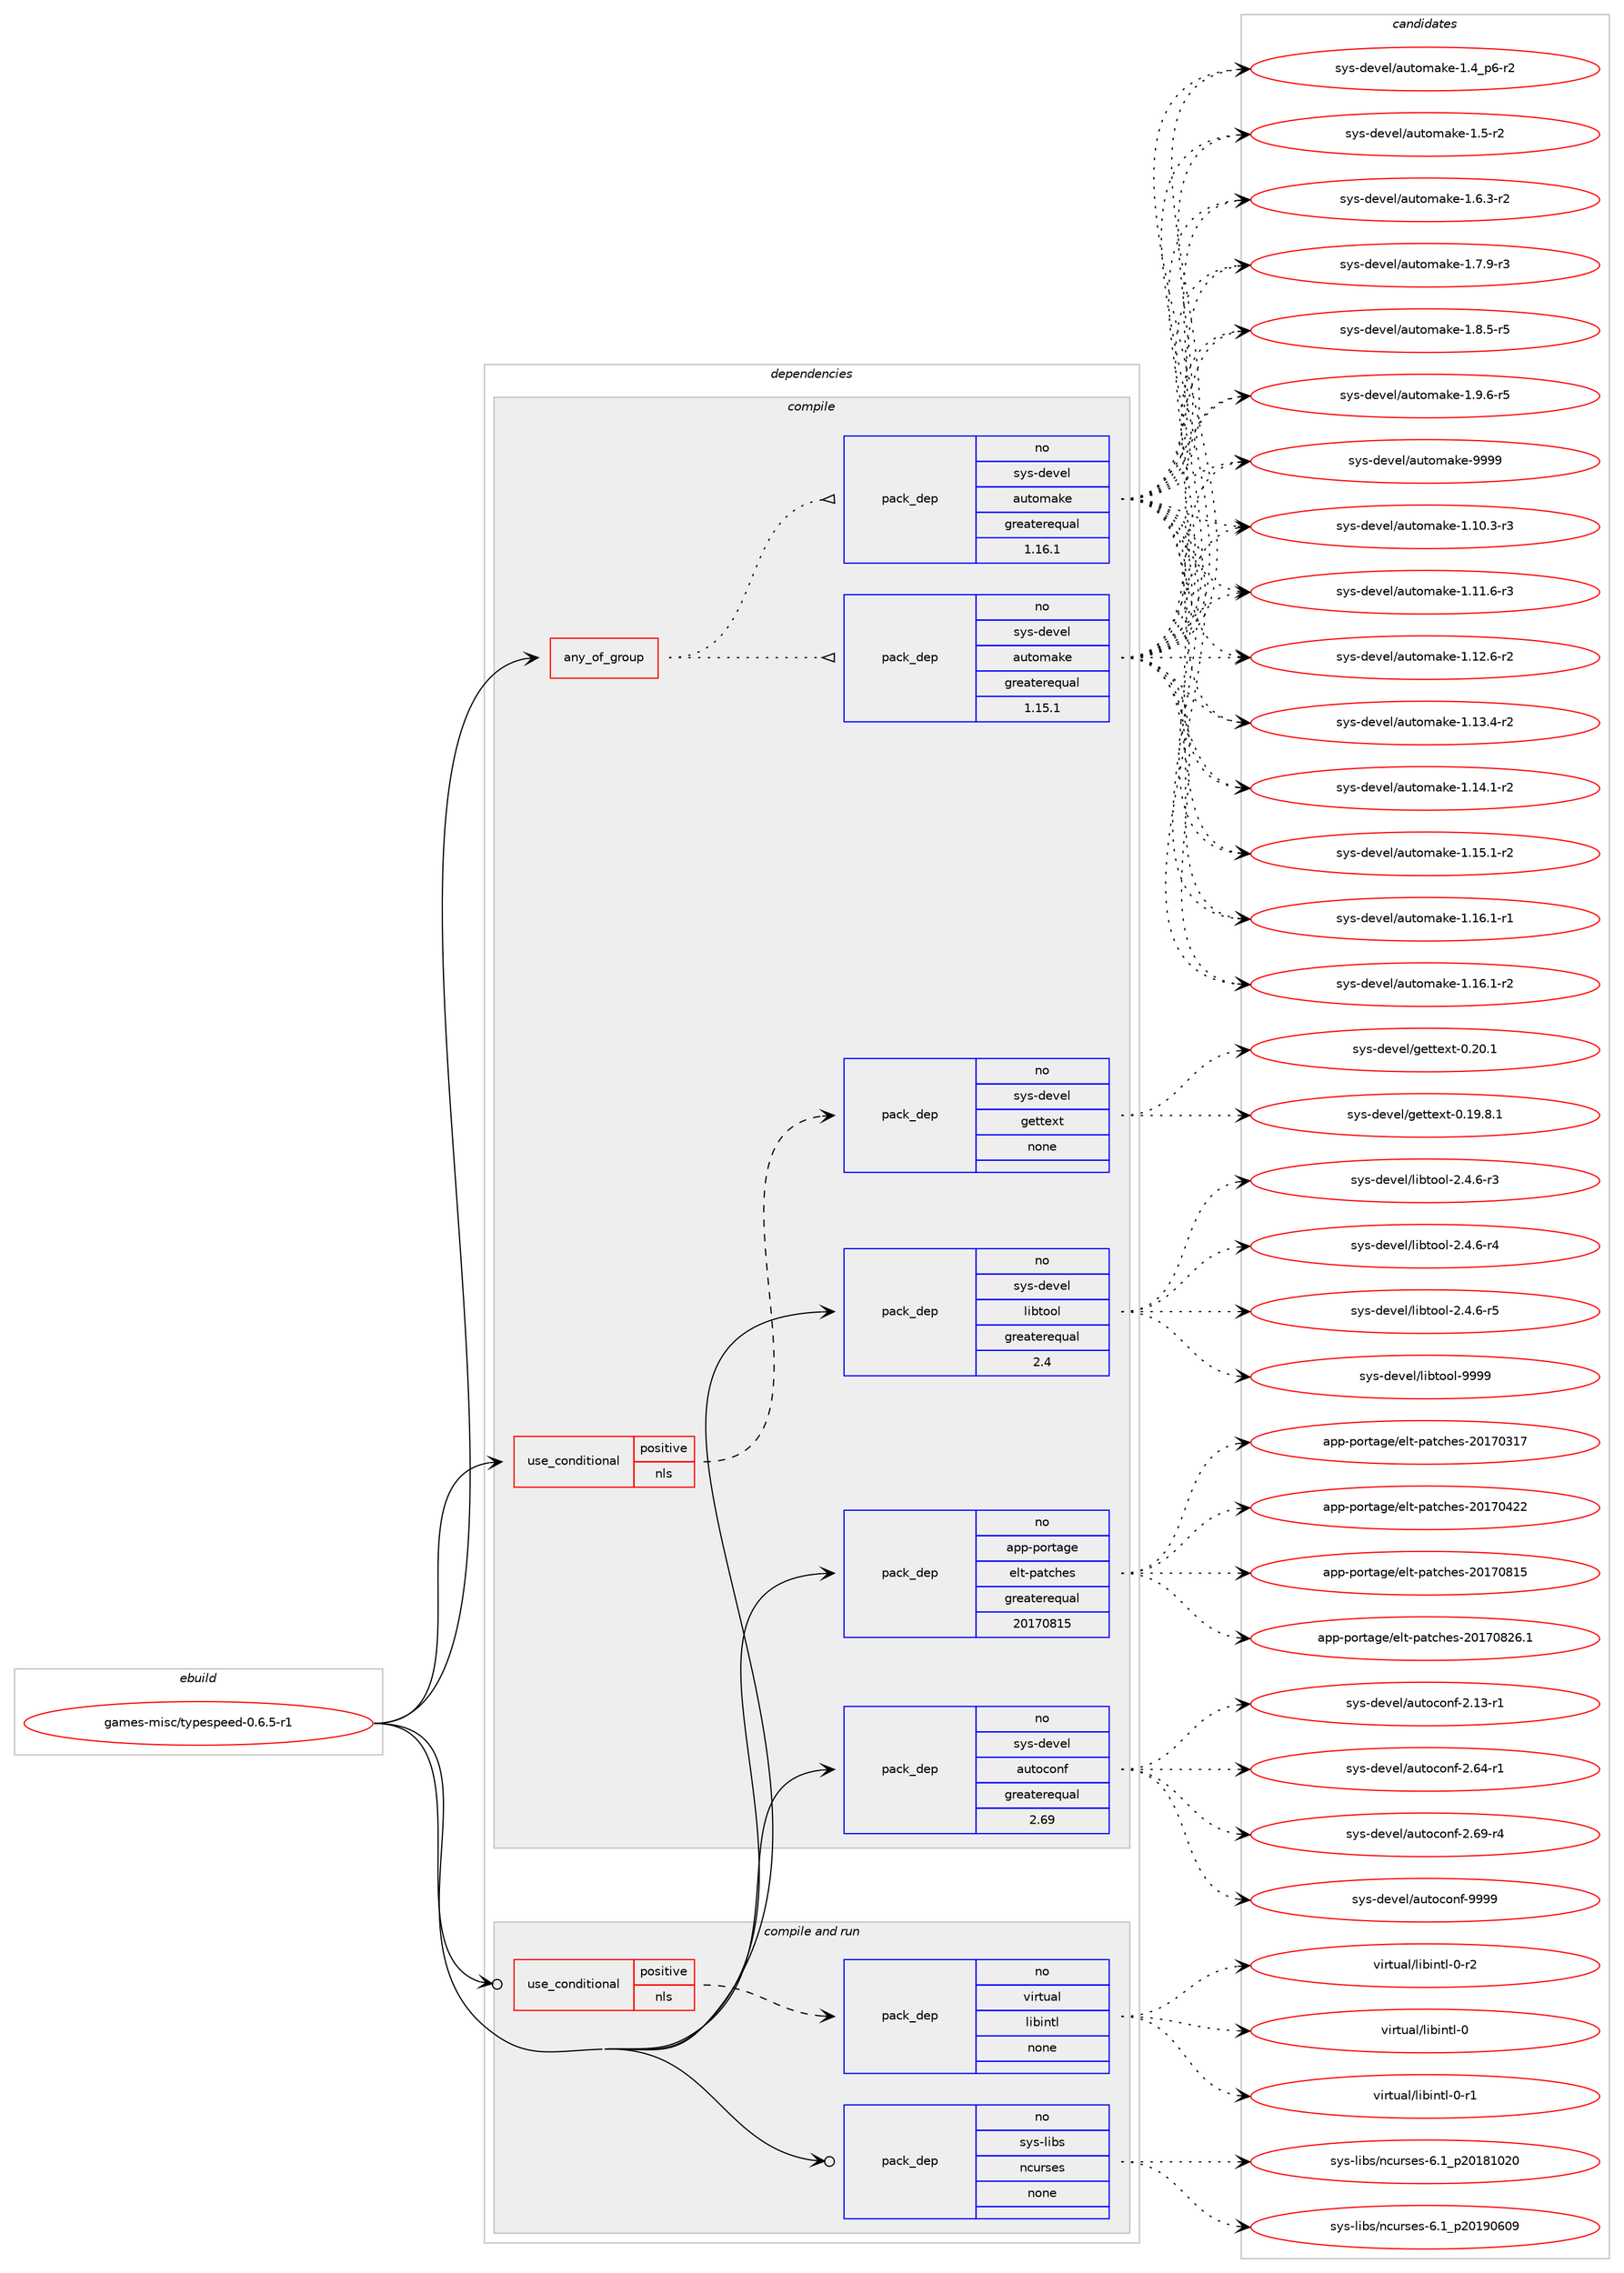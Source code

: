 digraph prolog {

# *************
# Graph options
# *************

newrank=true;
concentrate=true;
compound=true;
graph [rankdir=LR,fontname=Helvetica,fontsize=10,ranksep=1.5];#, ranksep=2.5, nodesep=0.2];
edge  [arrowhead=vee];
node  [fontname=Helvetica,fontsize=10];

# **********
# The ebuild
# **********

subgraph cluster_leftcol {
color=gray;
rank=same;
label=<<i>ebuild</i>>;
id [label="games-misc/typespeed-0.6.5-r1", color=red, width=4, href="../games-misc/typespeed-0.6.5-r1.svg"];
}

# ****************
# The dependencies
# ****************

subgraph cluster_midcol {
color=gray;
label=<<i>dependencies</i>>;
subgraph cluster_compile {
fillcolor="#eeeeee";
style=filled;
label=<<i>compile</i>>;
subgraph any12087 {
dependency741048 [label=<<TABLE BORDER="0" CELLBORDER="1" CELLSPACING="0" CELLPADDING="4"><TR><TD CELLPADDING="10">any_of_group</TD></TR></TABLE>>, shape=none, color=red];subgraph pack543603 {
dependency741049 [label=<<TABLE BORDER="0" CELLBORDER="1" CELLSPACING="0" CELLPADDING="4" WIDTH="220"><TR><TD ROWSPAN="6" CELLPADDING="30">pack_dep</TD></TR><TR><TD WIDTH="110">no</TD></TR><TR><TD>sys-devel</TD></TR><TR><TD>automake</TD></TR><TR><TD>greaterequal</TD></TR><TR><TD>1.16.1</TD></TR></TABLE>>, shape=none, color=blue];
}
dependency741048:e -> dependency741049:w [weight=20,style="dotted",arrowhead="oinv"];
subgraph pack543604 {
dependency741050 [label=<<TABLE BORDER="0" CELLBORDER="1" CELLSPACING="0" CELLPADDING="4" WIDTH="220"><TR><TD ROWSPAN="6" CELLPADDING="30">pack_dep</TD></TR><TR><TD WIDTH="110">no</TD></TR><TR><TD>sys-devel</TD></TR><TR><TD>automake</TD></TR><TR><TD>greaterequal</TD></TR><TR><TD>1.15.1</TD></TR></TABLE>>, shape=none, color=blue];
}
dependency741048:e -> dependency741050:w [weight=20,style="dotted",arrowhead="oinv"];
}
id:e -> dependency741048:w [weight=20,style="solid",arrowhead="vee"];
subgraph cond184979 {
dependency741051 [label=<<TABLE BORDER="0" CELLBORDER="1" CELLSPACING="0" CELLPADDING="4"><TR><TD ROWSPAN="3" CELLPADDING="10">use_conditional</TD></TR><TR><TD>positive</TD></TR><TR><TD>nls</TD></TR></TABLE>>, shape=none, color=red];
subgraph pack543605 {
dependency741052 [label=<<TABLE BORDER="0" CELLBORDER="1" CELLSPACING="0" CELLPADDING="4" WIDTH="220"><TR><TD ROWSPAN="6" CELLPADDING="30">pack_dep</TD></TR><TR><TD WIDTH="110">no</TD></TR><TR><TD>sys-devel</TD></TR><TR><TD>gettext</TD></TR><TR><TD>none</TD></TR><TR><TD></TD></TR></TABLE>>, shape=none, color=blue];
}
dependency741051:e -> dependency741052:w [weight=20,style="dashed",arrowhead="vee"];
}
id:e -> dependency741051:w [weight=20,style="solid",arrowhead="vee"];
subgraph pack543606 {
dependency741053 [label=<<TABLE BORDER="0" CELLBORDER="1" CELLSPACING="0" CELLPADDING="4" WIDTH="220"><TR><TD ROWSPAN="6" CELLPADDING="30">pack_dep</TD></TR><TR><TD WIDTH="110">no</TD></TR><TR><TD>app-portage</TD></TR><TR><TD>elt-patches</TD></TR><TR><TD>greaterequal</TD></TR><TR><TD>20170815</TD></TR></TABLE>>, shape=none, color=blue];
}
id:e -> dependency741053:w [weight=20,style="solid",arrowhead="vee"];
subgraph pack543607 {
dependency741054 [label=<<TABLE BORDER="0" CELLBORDER="1" CELLSPACING="0" CELLPADDING="4" WIDTH="220"><TR><TD ROWSPAN="6" CELLPADDING="30">pack_dep</TD></TR><TR><TD WIDTH="110">no</TD></TR><TR><TD>sys-devel</TD></TR><TR><TD>autoconf</TD></TR><TR><TD>greaterequal</TD></TR><TR><TD>2.69</TD></TR></TABLE>>, shape=none, color=blue];
}
id:e -> dependency741054:w [weight=20,style="solid",arrowhead="vee"];
subgraph pack543608 {
dependency741055 [label=<<TABLE BORDER="0" CELLBORDER="1" CELLSPACING="0" CELLPADDING="4" WIDTH="220"><TR><TD ROWSPAN="6" CELLPADDING="30">pack_dep</TD></TR><TR><TD WIDTH="110">no</TD></TR><TR><TD>sys-devel</TD></TR><TR><TD>libtool</TD></TR><TR><TD>greaterequal</TD></TR><TR><TD>2.4</TD></TR></TABLE>>, shape=none, color=blue];
}
id:e -> dependency741055:w [weight=20,style="solid",arrowhead="vee"];
}
subgraph cluster_compileandrun {
fillcolor="#eeeeee";
style=filled;
label=<<i>compile and run</i>>;
subgraph cond184980 {
dependency741056 [label=<<TABLE BORDER="0" CELLBORDER="1" CELLSPACING="0" CELLPADDING="4"><TR><TD ROWSPAN="3" CELLPADDING="10">use_conditional</TD></TR><TR><TD>positive</TD></TR><TR><TD>nls</TD></TR></TABLE>>, shape=none, color=red];
subgraph pack543609 {
dependency741057 [label=<<TABLE BORDER="0" CELLBORDER="1" CELLSPACING="0" CELLPADDING="4" WIDTH="220"><TR><TD ROWSPAN="6" CELLPADDING="30">pack_dep</TD></TR><TR><TD WIDTH="110">no</TD></TR><TR><TD>virtual</TD></TR><TR><TD>libintl</TD></TR><TR><TD>none</TD></TR><TR><TD></TD></TR></TABLE>>, shape=none, color=blue];
}
dependency741056:e -> dependency741057:w [weight=20,style="dashed",arrowhead="vee"];
}
id:e -> dependency741056:w [weight=20,style="solid",arrowhead="odotvee"];
subgraph pack543610 {
dependency741058 [label=<<TABLE BORDER="0" CELLBORDER="1" CELLSPACING="0" CELLPADDING="4" WIDTH="220"><TR><TD ROWSPAN="6" CELLPADDING="30">pack_dep</TD></TR><TR><TD WIDTH="110">no</TD></TR><TR><TD>sys-libs</TD></TR><TR><TD>ncurses</TD></TR><TR><TD>none</TD></TR><TR><TD></TD></TR></TABLE>>, shape=none, color=blue];
}
id:e -> dependency741058:w [weight=20,style="solid",arrowhead="odotvee"];
}
subgraph cluster_run {
fillcolor="#eeeeee";
style=filled;
label=<<i>run</i>>;
}
}

# **************
# The candidates
# **************

subgraph cluster_choices {
rank=same;
color=gray;
label=<<i>candidates</i>>;

subgraph choice543603 {
color=black;
nodesep=1;
choice11512111545100101118101108479711711611110997107101454946494846514511451 [label="sys-devel/automake-1.10.3-r3", color=red, width=4,href="../sys-devel/automake-1.10.3-r3.svg"];
choice11512111545100101118101108479711711611110997107101454946494946544511451 [label="sys-devel/automake-1.11.6-r3", color=red, width=4,href="../sys-devel/automake-1.11.6-r3.svg"];
choice11512111545100101118101108479711711611110997107101454946495046544511450 [label="sys-devel/automake-1.12.6-r2", color=red, width=4,href="../sys-devel/automake-1.12.6-r2.svg"];
choice11512111545100101118101108479711711611110997107101454946495146524511450 [label="sys-devel/automake-1.13.4-r2", color=red, width=4,href="../sys-devel/automake-1.13.4-r2.svg"];
choice11512111545100101118101108479711711611110997107101454946495246494511450 [label="sys-devel/automake-1.14.1-r2", color=red, width=4,href="../sys-devel/automake-1.14.1-r2.svg"];
choice11512111545100101118101108479711711611110997107101454946495346494511450 [label="sys-devel/automake-1.15.1-r2", color=red, width=4,href="../sys-devel/automake-1.15.1-r2.svg"];
choice11512111545100101118101108479711711611110997107101454946495446494511449 [label="sys-devel/automake-1.16.1-r1", color=red, width=4,href="../sys-devel/automake-1.16.1-r1.svg"];
choice11512111545100101118101108479711711611110997107101454946495446494511450 [label="sys-devel/automake-1.16.1-r2", color=red, width=4,href="../sys-devel/automake-1.16.1-r2.svg"];
choice115121115451001011181011084797117116111109971071014549465295112544511450 [label="sys-devel/automake-1.4_p6-r2", color=red, width=4,href="../sys-devel/automake-1.4_p6-r2.svg"];
choice11512111545100101118101108479711711611110997107101454946534511450 [label="sys-devel/automake-1.5-r2", color=red, width=4,href="../sys-devel/automake-1.5-r2.svg"];
choice115121115451001011181011084797117116111109971071014549465446514511450 [label="sys-devel/automake-1.6.3-r2", color=red, width=4,href="../sys-devel/automake-1.6.3-r2.svg"];
choice115121115451001011181011084797117116111109971071014549465546574511451 [label="sys-devel/automake-1.7.9-r3", color=red, width=4,href="../sys-devel/automake-1.7.9-r3.svg"];
choice115121115451001011181011084797117116111109971071014549465646534511453 [label="sys-devel/automake-1.8.5-r5", color=red, width=4,href="../sys-devel/automake-1.8.5-r5.svg"];
choice115121115451001011181011084797117116111109971071014549465746544511453 [label="sys-devel/automake-1.9.6-r5", color=red, width=4,href="../sys-devel/automake-1.9.6-r5.svg"];
choice115121115451001011181011084797117116111109971071014557575757 [label="sys-devel/automake-9999", color=red, width=4,href="../sys-devel/automake-9999.svg"];
dependency741049:e -> choice11512111545100101118101108479711711611110997107101454946494846514511451:w [style=dotted,weight="100"];
dependency741049:e -> choice11512111545100101118101108479711711611110997107101454946494946544511451:w [style=dotted,weight="100"];
dependency741049:e -> choice11512111545100101118101108479711711611110997107101454946495046544511450:w [style=dotted,weight="100"];
dependency741049:e -> choice11512111545100101118101108479711711611110997107101454946495146524511450:w [style=dotted,weight="100"];
dependency741049:e -> choice11512111545100101118101108479711711611110997107101454946495246494511450:w [style=dotted,weight="100"];
dependency741049:e -> choice11512111545100101118101108479711711611110997107101454946495346494511450:w [style=dotted,weight="100"];
dependency741049:e -> choice11512111545100101118101108479711711611110997107101454946495446494511449:w [style=dotted,weight="100"];
dependency741049:e -> choice11512111545100101118101108479711711611110997107101454946495446494511450:w [style=dotted,weight="100"];
dependency741049:e -> choice115121115451001011181011084797117116111109971071014549465295112544511450:w [style=dotted,weight="100"];
dependency741049:e -> choice11512111545100101118101108479711711611110997107101454946534511450:w [style=dotted,weight="100"];
dependency741049:e -> choice115121115451001011181011084797117116111109971071014549465446514511450:w [style=dotted,weight="100"];
dependency741049:e -> choice115121115451001011181011084797117116111109971071014549465546574511451:w [style=dotted,weight="100"];
dependency741049:e -> choice115121115451001011181011084797117116111109971071014549465646534511453:w [style=dotted,weight="100"];
dependency741049:e -> choice115121115451001011181011084797117116111109971071014549465746544511453:w [style=dotted,weight="100"];
dependency741049:e -> choice115121115451001011181011084797117116111109971071014557575757:w [style=dotted,weight="100"];
}
subgraph choice543604 {
color=black;
nodesep=1;
choice11512111545100101118101108479711711611110997107101454946494846514511451 [label="sys-devel/automake-1.10.3-r3", color=red, width=4,href="../sys-devel/automake-1.10.3-r3.svg"];
choice11512111545100101118101108479711711611110997107101454946494946544511451 [label="sys-devel/automake-1.11.6-r3", color=red, width=4,href="../sys-devel/automake-1.11.6-r3.svg"];
choice11512111545100101118101108479711711611110997107101454946495046544511450 [label="sys-devel/automake-1.12.6-r2", color=red, width=4,href="../sys-devel/automake-1.12.6-r2.svg"];
choice11512111545100101118101108479711711611110997107101454946495146524511450 [label="sys-devel/automake-1.13.4-r2", color=red, width=4,href="../sys-devel/automake-1.13.4-r2.svg"];
choice11512111545100101118101108479711711611110997107101454946495246494511450 [label="sys-devel/automake-1.14.1-r2", color=red, width=4,href="../sys-devel/automake-1.14.1-r2.svg"];
choice11512111545100101118101108479711711611110997107101454946495346494511450 [label="sys-devel/automake-1.15.1-r2", color=red, width=4,href="../sys-devel/automake-1.15.1-r2.svg"];
choice11512111545100101118101108479711711611110997107101454946495446494511449 [label="sys-devel/automake-1.16.1-r1", color=red, width=4,href="../sys-devel/automake-1.16.1-r1.svg"];
choice11512111545100101118101108479711711611110997107101454946495446494511450 [label="sys-devel/automake-1.16.1-r2", color=red, width=4,href="../sys-devel/automake-1.16.1-r2.svg"];
choice115121115451001011181011084797117116111109971071014549465295112544511450 [label="sys-devel/automake-1.4_p6-r2", color=red, width=4,href="../sys-devel/automake-1.4_p6-r2.svg"];
choice11512111545100101118101108479711711611110997107101454946534511450 [label="sys-devel/automake-1.5-r2", color=red, width=4,href="../sys-devel/automake-1.5-r2.svg"];
choice115121115451001011181011084797117116111109971071014549465446514511450 [label="sys-devel/automake-1.6.3-r2", color=red, width=4,href="../sys-devel/automake-1.6.3-r2.svg"];
choice115121115451001011181011084797117116111109971071014549465546574511451 [label="sys-devel/automake-1.7.9-r3", color=red, width=4,href="../sys-devel/automake-1.7.9-r3.svg"];
choice115121115451001011181011084797117116111109971071014549465646534511453 [label="sys-devel/automake-1.8.5-r5", color=red, width=4,href="../sys-devel/automake-1.8.5-r5.svg"];
choice115121115451001011181011084797117116111109971071014549465746544511453 [label="sys-devel/automake-1.9.6-r5", color=red, width=4,href="../sys-devel/automake-1.9.6-r5.svg"];
choice115121115451001011181011084797117116111109971071014557575757 [label="sys-devel/automake-9999", color=red, width=4,href="../sys-devel/automake-9999.svg"];
dependency741050:e -> choice11512111545100101118101108479711711611110997107101454946494846514511451:w [style=dotted,weight="100"];
dependency741050:e -> choice11512111545100101118101108479711711611110997107101454946494946544511451:w [style=dotted,weight="100"];
dependency741050:e -> choice11512111545100101118101108479711711611110997107101454946495046544511450:w [style=dotted,weight="100"];
dependency741050:e -> choice11512111545100101118101108479711711611110997107101454946495146524511450:w [style=dotted,weight="100"];
dependency741050:e -> choice11512111545100101118101108479711711611110997107101454946495246494511450:w [style=dotted,weight="100"];
dependency741050:e -> choice11512111545100101118101108479711711611110997107101454946495346494511450:w [style=dotted,weight="100"];
dependency741050:e -> choice11512111545100101118101108479711711611110997107101454946495446494511449:w [style=dotted,weight="100"];
dependency741050:e -> choice11512111545100101118101108479711711611110997107101454946495446494511450:w [style=dotted,weight="100"];
dependency741050:e -> choice115121115451001011181011084797117116111109971071014549465295112544511450:w [style=dotted,weight="100"];
dependency741050:e -> choice11512111545100101118101108479711711611110997107101454946534511450:w [style=dotted,weight="100"];
dependency741050:e -> choice115121115451001011181011084797117116111109971071014549465446514511450:w [style=dotted,weight="100"];
dependency741050:e -> choice115121115451001011181011084797117116111109971071014549465546574511451:w [style=dotted,weight="100"];
dependency741050:e -> choice115121115451001011181011084797117116111109971071014549465646534511453:w [style=dotted,weight="100"];
dependency741050:e -> choice115121115451001011181011084797117116111109971071014549465746544511453:w [style=dotted,weight="100"];
dependency741050:e -> choice115121115451001011181011084797117116111109971071014557575757:w [style=dotted,weight="100"];
}
subgraph choice543605 {
color=black;
nodesep=1;
choice1151211154510010111810110847103101116116101120116454846495746564649 [label="sys-devel/gettext-0.19.8.1", color=red, width=4,href="../sys-devel/gettext-0.19.8.1.svg"];
choice115121115451001011181011084710310111611610112011645484650484649 [label="sys-devel/gettext-0.20.1", color=red, width=4,href="../sys-devel/gettext-0.20.1.svg"];
dependency741052:e -> choice1151211154510010111810110847103101116116101120116454846495746564649:w [style=dotted,weight="100"];
dependency741052:e -> choice115121115451001011181011084710310111611610112011645484650484649:w [style=dotted,weight="100"];
}
subgraph choice543606 {
color=black;
nodesep=1;
choice97112112451121111141169710310147101108116451129711699104101115455048495548514955 [label="app-portage/elt-patches-20170317", color=red, width=4,href="../app-portage/elt-patches-20170317.svg"];
choice97112112451121111141169710310147101108116451129711699104101115455048495548525050 [label="app-portage/elt-patches-20170422", color=red, width=4,href="../app-portage/elt-patches-20170422.svg"];
choice97112112451121111141169710310147101108116451129711699104101115455048495548564953 [label="app-portage/elt-patches-20170815", color=red, width=4,href="../app-portage/elt-patches-20170815.svg"];
choice971121124511211111411697103101471011081164511297116991041011154550484955485650544649 [label="app-portage/elt-patches-20170826.1", color=red, width=4,href="../app-portage/elt-patches-20170826.1.svg"];
dependency741053:e -> choice97112112451121111141169710310147101108116451129711699104101115455048495548514955:w [style=dotted,weight="100"];
dependency741053:e -> choice97112112451121111141169710310147101108116451129711699104101115455048495548525050:w [style=dotted,weight="100"];
dependency741053:e -> choice97112112451121111141169710310147101108116451129711699104101115455048495548564953:w [style=dotted,weight="100"];
dependency741053:e -> choice971121124511211111411697103101471011081164511297116991041011154550484955485650544649:w [style=dotted,weight="100"];
}
subgraph choice543607 {
color=black;
nodesep=1;
choice1151211154510010111810110847971171161119911111010245504649514511449 [label="sys-devel/autoconf-2.13-r1", color=red, width=4,href="../sys-devel/autoconf-2.13-r1.svg"];
choice1151211154510010111810110847971171161119911111010245504654524511449 [label="sys-devel/autoconf-2.64-r1", color=red, width=4,href="../sys-devel/autoconf-2.64-r1.svg"];
choice1151211154510010111810110847971171161119911111010245504654574511452 [label="sys-devel/autoconf-2.69-r4", color=red, width=4,href="../sys-devel/autoconf-2.69-r4.svg"];
choice115121115451001011181011084797117116111991111101024557575757 [label="sys-devel/autoconf-9999", color=red, width=4,href="../sys-devel/autoconf-9999.svg"];
dependency741054:e -> choice1151211154510010111810110847971171161119911111010245504649514511449:w [style=dotted,weight="100"];
dependency741054:e -> choice1151211154510010111810110847971171161119911111010245504654524511449:w [style=dotted,weight="100"];
dependency741054:e -> choice1151211154510010111810110847971171161119911111010245504654574511452:w [style=dotted,weight="100"];
dependency741054:e -> choice115121115451001011181011084797117116111991111101024557575757:w [style=dotted,weight="100"];
}
subgraph choice543608 {
color=black;
nodesep=1;
choice1151211154510010111810110847108105981161111111084550465246544511451 [label="sys-devel/libtool-2.4.6-r3", color=red, width=4,href="../sys-devel/libtool-2.4.6-r3.svg"];
choice1151211154510010111810110847108105981161111111084550465246544511452 [label="sys-devel/libtool-2.4.6-r4", color=red, width=4,href="../sys-devel/libtool-2.4.6-r4.svg"];
choice1151211154510010111810110847108105981161111111084550465246544511453 [label="sys-devel/libtool-2.4.6-r5", color=red, width=4,href="../sys-devel/libtool-2.4.6-r5.svg"];
choice1151211154510010111810110847108105981161111111084557575757 [label="sys-devel/libtool-9999", color=red, width=4,href="../sys-devel/libtool-9999.svg"];
dependency741055:e -> choice1151211154510010111810110847108105981161111111084550465246544511451:w [style=dotted,weight="100"];
dependency741055:e -> choice1151211154510010111810110847108105981161111111084550465246544511452:w [style=dotted,weight="100"];
dependency741055:e -> choice1151211154510010111810110847108105981161111111084550465246544511453:w [style=dotted,weight="100"];
dependency741055:e -> choice1151211154510010111810110847108105981161111111084557575757:w [style=dotted,weight="100"];
}
subgraph choice543609 {
color=black;
nodesep=1;
choice1181051141161179710847108105981051101161084548 [label="virtual/libintl-0", color=red, width=4,href="../virtual/libintl-0.svg"];
choice11810511411611797108471081059810511011610845484511449 [label="virtual/libintl-0-r1", color=red, width=4,href="../virtual/libintl-0-r1.svg"];
choice11810511411611797108471081059810511011610845484511450 [label="virtual/libintl-0-r2", color=red, width=4,href="../virtual/libintl-0-r2.svg"];
dependency741057:e -> choice1181051141161179710847108105981051101161084548:w [style=dotted,weight="100"];
dependency741057:e -> choice11810511411611797108471081059810511011610845484511449:w [style=dotted,weight="100"];
dependency741057:e -> choice11810511411611797108471081059810511011610845484511450:w [style=dotted,weight="100"];
}
subgraph choice543610 {
color=black;
nodesep=1;
choice1151211154510810598115471109911711411510111545544649951125048495649485048 [label="sys-libs/ncurses-6.1_p20181020", color=red, width=4,href="../sys-libs/ncurses-6.1_p20181020.svg"];
choice1151211154510810598115471109911711411510111545544649951125048495748544857 [label="sys-libs/ncurses-6.1_p20190609", color=red, width=4,href="../sys-libs/ncurses-6.1_p20190609.svg"];
dependency741058:e -> choice1151211154510810598115471109911711411510111545544649951125048495649485048:w [style=dotted,weight="100"];
dependency741058:e -> choice1151211154510810598115471109911711411510111545544649951125048495748544857:w [style=dotted,weight="100"];
}
}

}
